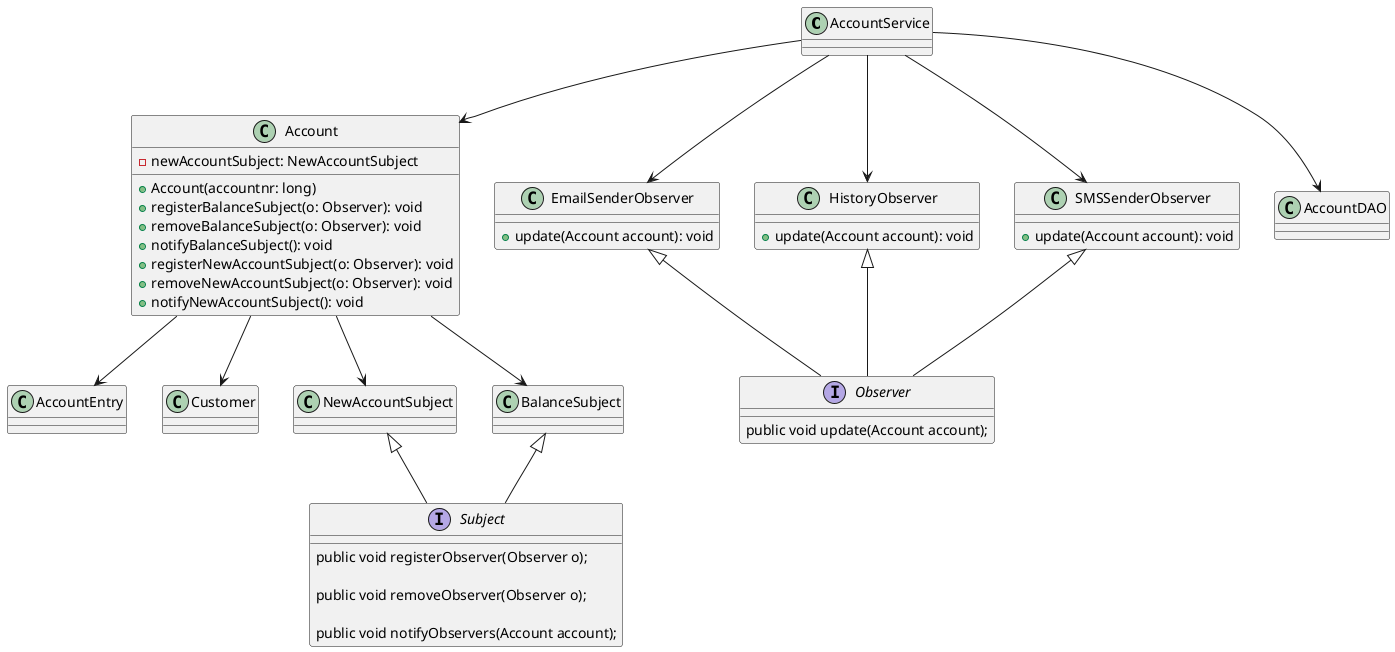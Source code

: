 @startuml


  class AccountService {
   }

  class Account {
    - newAccountSubject: NewAccountSubject
    + Account(accountnr: long)
    + registerBalanceSubject(o: Observer): void
    + removeBalanceSubject(o: Observer): void
    + notifyBalanceSubject(): void
    + registerNewAccountSubject(o: Observer): void
    + removeNewAccountSubject(o: Observer): void
    + notifyNewAccountSubject(): void
  }

  class AccountEntry {
    
  }

  class Customer {
   
  }

  class NewAccountSubject {
  }

  class BalanceSubject {
  }

  class EmailSenderObserver {
    + update(Account account): void
  }

  class HistoryObserver {
    + update(Account account): void
  }

  class SMSSenderObserver {
    + update(Account account): void
  }


class AccountDAO {
}

interface Observer {
    public void update(Account account);

}

interface Subject {
  public void registerObserver(Observer o);

  public void removeObserver(Observer o);

  public void notifyObservers(Account account);

}

AccountService --> Account
AccountService --> AccountDAO
AccountService --> EmailSenderObserver
AccountService --> HistoryObserver
AccountService --> SMSSenderObserver

Account --> AccountEntry
Account --> Customer
Account --> NewAccountSubject
Account --> BalanceSubject




EmailSenderObserver <|-- Observer
HistoryObserver <|-- Observer
SMSSenderObserver <|-- Observer


NewAccountSubject <|-- Subject
BalanceSubject <|-- Subject

@enduml
